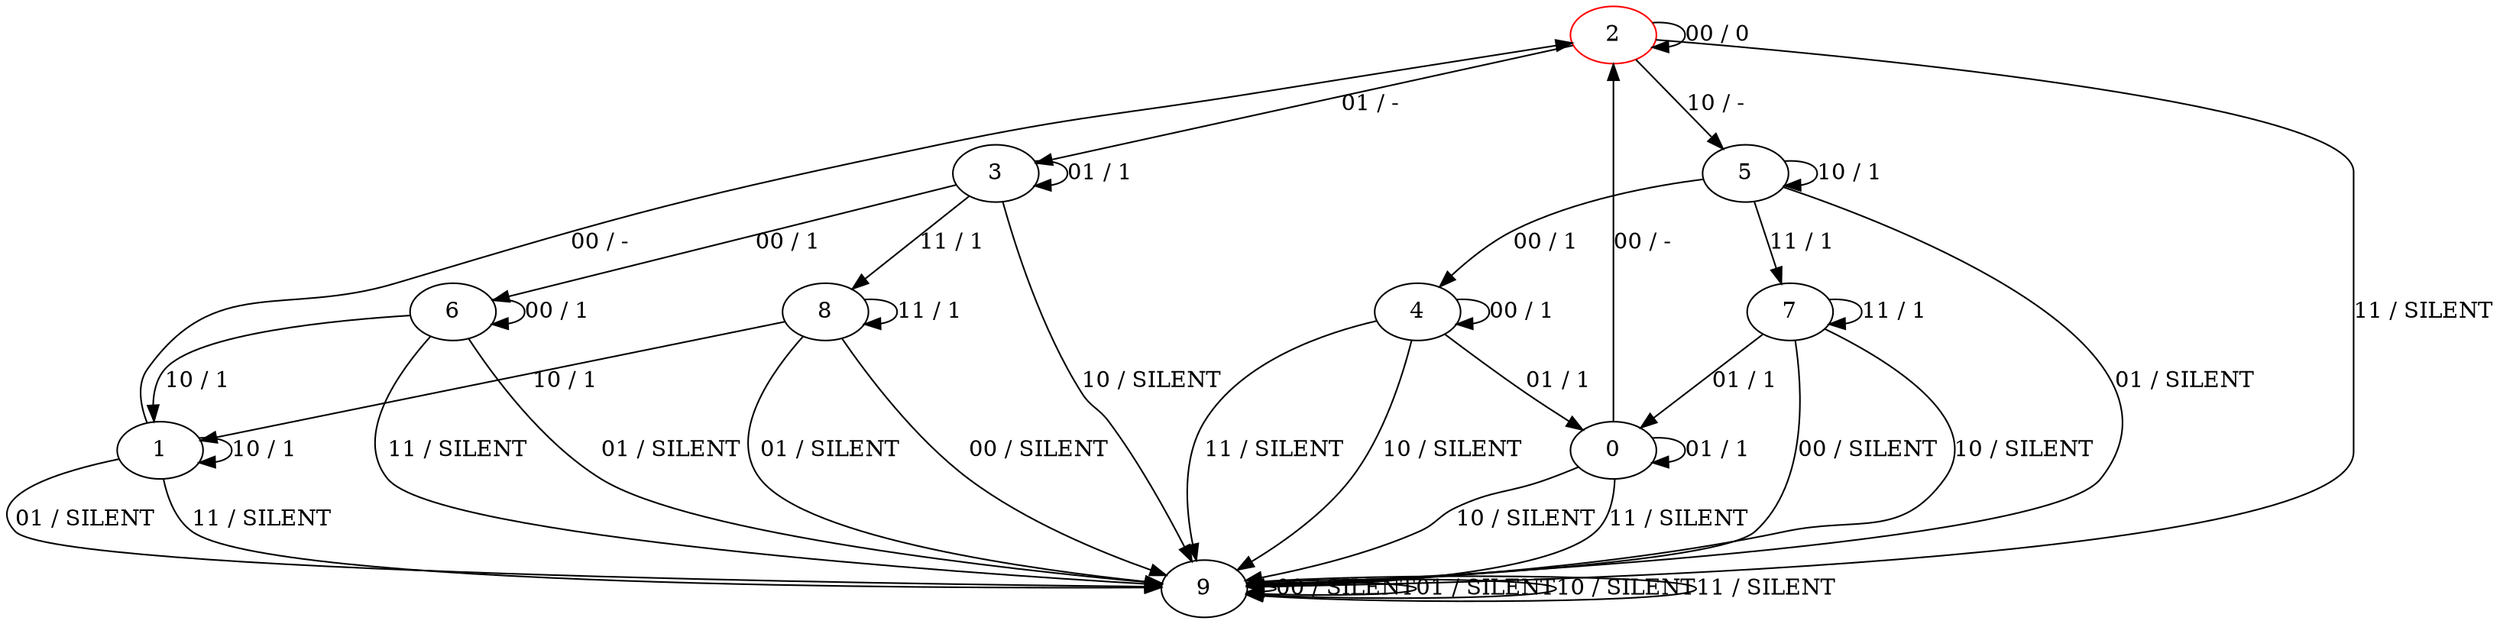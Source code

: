 digraph {
2 [color="red"]
0
1
3
4
5
6
7
8
9
2 -> 2 [label="00 / 0"]
2 -> 3 [label="01 / -"]
2 -> 5 [label="10 / -"]
2 -> 9 [label="11 / SILENT"]
0 -> 2 [label="00 / -"]
0 -> 0 [label="01 / 1"]
0 -> 9 [label="10 / SILENT"]
0 -> 9 [label="11 / SILENT"]
1 -> 2 [label="00 / -"]
1 -> 9 [label="01 / SILENT"]
1 -> 1 [label="10 / 1"]
1 -> 9 [label="11 / SILENT"]
3 -> 6 [label="00 / 1"]
3 -> 3 [label="01 / 1"]
3 -> 9 [label="10 / SILENT"]
3 -> 8 [label="11 / 1"]
4 -> 4 [label="00 / 1"]
4 -> 0 [label="01 / 1"]
4 -> 9 [label="10 / SILENT"]
4 -> 9 [label="11 / SILENT"]
5 -> 4 [label="00 / 1"]
5 -> 9 [label="01 / SILENT"]
5 -> 5 [label="10 / 1"]
5 -> 7 [label="11 / 1"]
6 -> 6 [label="00 / 1"]
6 -> 9 [label="01 / SILENT"]
6 -> 1 [label="10 / 1"]
6 -> 9 [label="11 / SILENT"]
7 -> 9 [label="00 / SILENT"]
7 -> 0 [label="01 / 1"]
7 -> 9 [label="10 / SILENT"]
7 -> 7 [label="11 / 1"]
8 -> 9 [label="00 / SILENT"]
8 -> 9 [label="01 / SILENT"]
8 -> 1 [label="10 / 1"]
8 -> 8 [label="11 / 1"]
9 -> 9 [label="00 / SILENT"]
9 -> 9 [label="01 / SILENT"]
9 -> 9 [label="10 / SILENT"]
9 -> 9 [label="11 / SILENT"]
}

